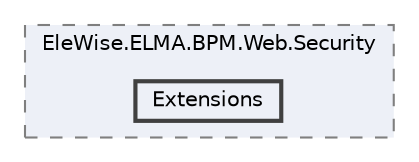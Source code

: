 digraph "Web/Modules/EleWise.ELMA.BPM.Web.Security/Extensions"
{
 // LATEX_PDF_SIZE
  bgcolor="transparent";
  edge [fontname=Helvetica,fontsize=10,labelfontname=Helvetica,labelfontsize=10];
  node [fontname=Helvetica,fontsize=10,shape=box,height=0.2,width=0.4];
  compound=true
  subgraph clusterdir_421eb7dfd93239390a8f697457a79baa {
    graph [ bgcolor="#edf0f7", pencolor="grey50", label="EleWise.ELMA.BPM.Web.Security", fontname=Helvetica,fontsize=10 style="filled,dashed", URL="dir_421eb7dfd93239390a8f697457a79baa.html",tooltip=""]
  dir_84d1b05f950326b89e2686fcfa1655be [label="Extensions", fillcolor="#edf0f7", color="grey25", style="filled,bold", URL="dir_84d1b05f950326b89e2686fcfa1655be.html",tooltip=""];
  }
}
